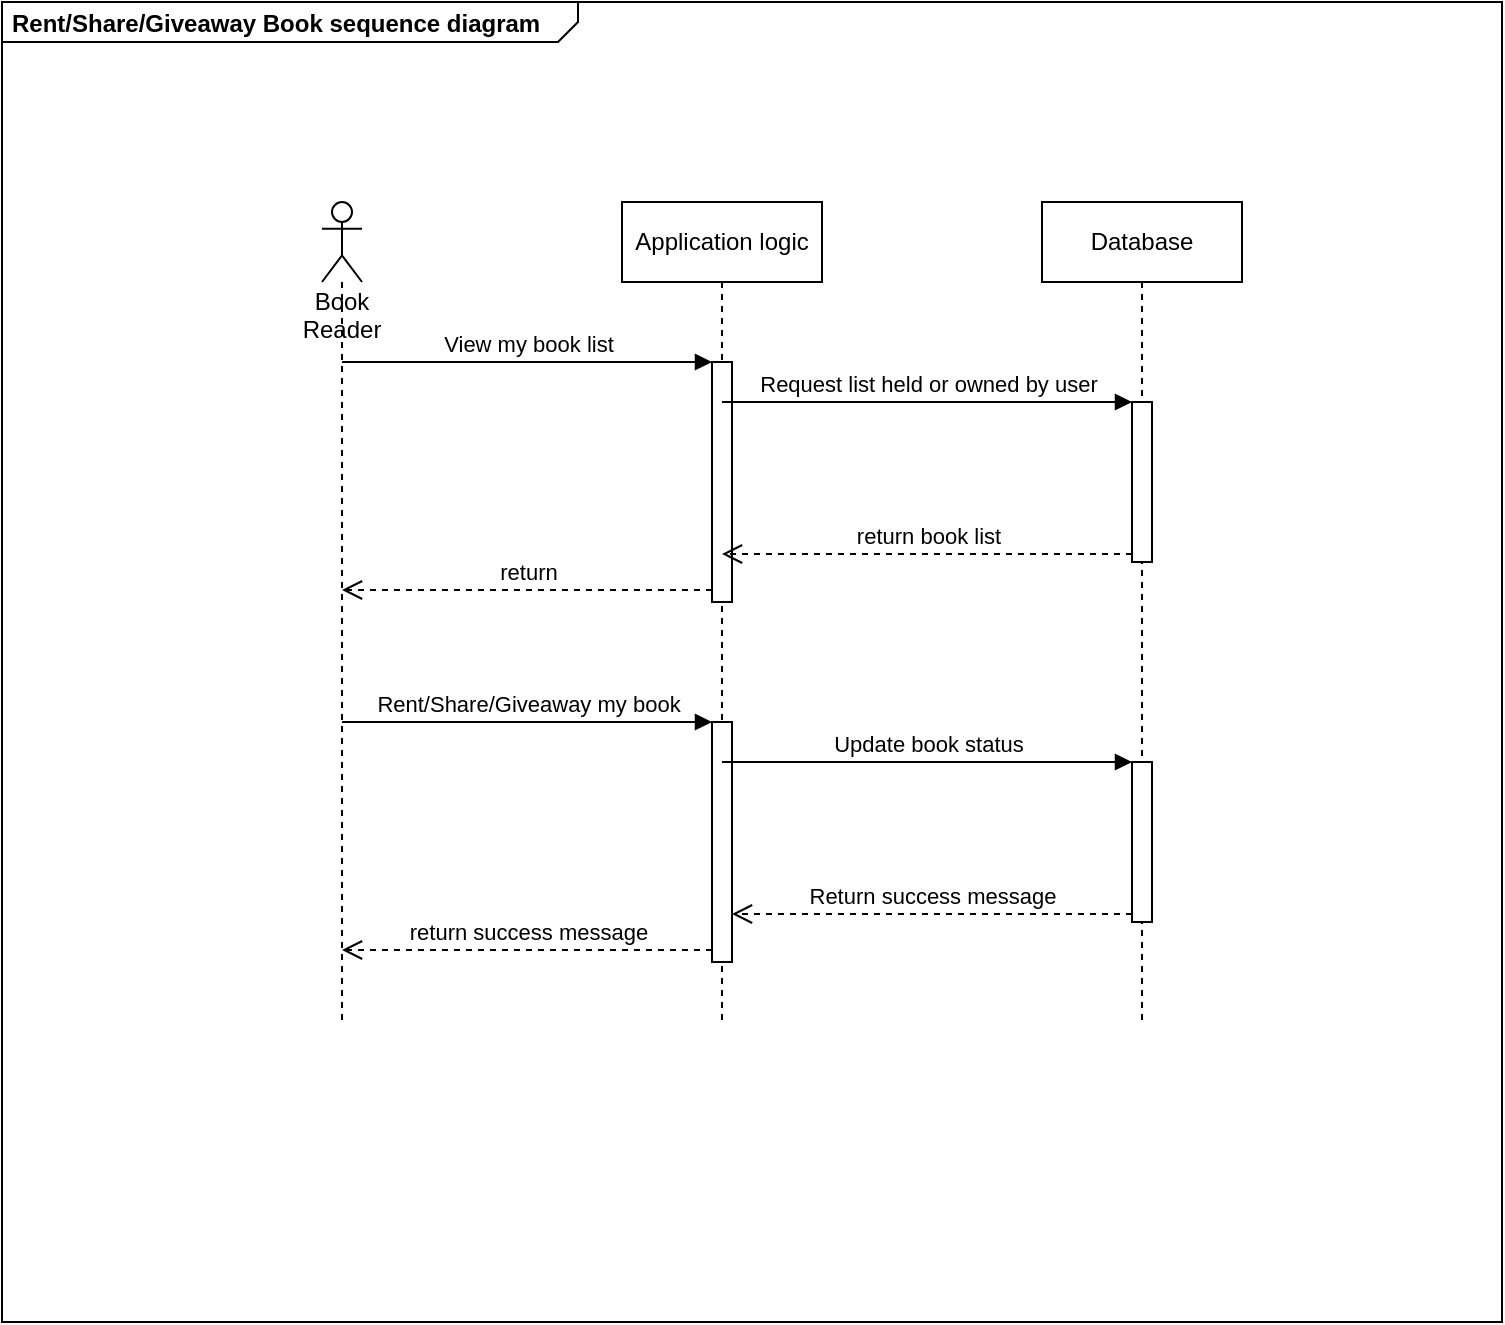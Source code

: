 <mxfile version="16.5.6" type="device"><diagram id="kgpKYQtTHZ0yAKxKKP6v" name="Page-1"><mxGraphModel dx="943" dy="935" grid="1" gridSize="10" guides="1" tooltips="1" connect="1" arrows="1" fold="1" page="1" pageScale="1" pageWidth="850" pageHeight="1100" math="0" shadow="0"><root><mxCell id="0"/><mxCell id="1" parent="0"/><mxCell id="5T2L3k0ihHwn8A4i9E5Q-39" value="&lt;p style=&quot;margin: 0px ; margin-top: 4px ; margin-left: 5px ; text-align: left&quot;&gt;&lt;b&gt;Rent/Share/Giveaway Book sequence diagram&lt;/b&gt;&lt;/p&gt;&lt;b&gt;&lt;br&gt;&lt;/b&gt;" style="html=1;shape=mxgraph.sysml.package;overflow=fill;labelX=288.86;align=left;spacingLeft=5;verticalAlign=top;spacingTop=-3;fillColor=none;" vertex="1" parent="1"><mxGeometry x="40" y="30" width="750" height="660" as="geometry"/></mxCell><mxCell id="5T2L3k0ihHwn8A4i9E5Q-40" value="Book Reader" style="shape=umlLifeline;participant=umlActor;perimeter=lifelinePerimeter;whiteSpace=wrap;html=1;container=1;collapsible=0;recursiveResize=0;verticalAlign=top;spacingTop=36;outlineConnect=0;" vertex="1" parent="1"><mxGeometry x="200" y="130" width="20" height="410" as="geometry"/></mxCell><mxCell id="5T2L3k0ihHwn8A4i9E5Q-41" value="Application logic" style="shape=umlLifeline;perimeter=lifelinePerimeter;whiteSpace=wrap;html=1;container=1;collapsible=0;recursiveResize=0;outlineConnect=0;" vertex="1" parent="1"><mxGeometry x="350" y="130" width="100" height="410" as="geometry"/></mxCell><mxCell id="5T2L3k0ihHwn8A4i9E5Q-42" value="" style="html=1;points=[];perimeter=orthogonalPerimeter;" vertex="1" parent="5T2L3k0ihHwn8A4i9E5Q-41"><mxGeometry x="45" y="80" width="10" height="120" as="geometry"/></mxCell><mxCell id="5T2L3k0ihHwn8A4i9E5Q-43" value="" style="html=1;points=[];perimeter=orthogonalPerimeter;" vertex="1" parent="5T2L3k0ihHwn8A4i9E5Q-41"><mxGeometry x="45" y="260" width="10" height="120" as="geometry"/></mxCell><mxCell id="5T2L3k0ihHwn8A4i9E5Q-44" value="Database" style="shape=umlLifeline;perimeter=lifelinePerimeter;whiteSpace=wrap;html=1;container=1;collapsible=0;recursiveResize=0;outlineConnect=0;" vertex="1" parent="1"><mxGeometry x="560" y="130" width="100" height="410" as="geometry"/></mxCell><mxCell id="5T2L3k0ihHwn8A4i9E5Q-45" value="" style="html=1;points=[];perimeter=orthogonalPerimeter;" vertex="1" parent="5T2L3k0ihHwn8A4i9E5Q-44"><mxGeometry x="45" y="100" width="10" height="80" as="geometry"/></mxCell><mxCell id="5T2L3k0ihHwn8A4i9E5Q-46" value="" style="html=1;points=[];perimeter=orthogonalPerimeter;" vertex="1" parent="5T2L3k0ihHwn8A4i9E5Q-44"><mxGeometry x="45" y="280" width="10" height="80" as="geometry"/></mxCell><mxCell id="5T2L3k0ihHwn8A4i9E5Q-47" value="View my book list" style="html=1;verticalAlign=bottom;endArrow=block;entryX=0;entryY=0;rounded=0;" edge="1" parent="1" source="5T2L3k0ihHwn8A4i9E5Q-40" target="5T2L3k0ihHwn8A4i9E5Q-42"><mxGeometry relative="1" as="geometry"><mxPoint x="325" y="210" as="sourcePoint"/></mxGeometry></mxCell><mxCell id="5T2L3k0ihHwn8A4i9E5Q-48" value="return" style="html=1;verticalAlign=bottom;endArrow=open;dashed=1;endSize=8;exitX=0;exitY=0.95;rounded=0;" edge="1" parent="1" source="5T2L3k0ihHwn8A4i9E5Q-42" target="5T2L3k0ihHwn8A4i9E5Q-40"><mxGeometry relative="1" as="geometry"><mxPoint x="325" y="286" as="targetPoint"/></mxGeometry></mxCell><mxCell id="5T2L3k0ihHwn8A4i9E5Q-49" value="Request list held or owned by user" style="html=1;verticalAlign=bottom;endArrow=block;entryX=0;entryY=0;rounded=0;" edge="1" parent="1" target="5T2L3k0ihHwn8A4i9E5Q-45"><mxGeometry relative="1" as="geometry"><mxPoint x="400" y="230" as="sourcePoint"/></mxGeometry></mxCell><mxCell id="5T2L3k0ihHwn8A4i9E5Q-50" value="return book list" style="html=1;verticalAlign=bottom;endArrow=open;dashed=1;endSize=8;exitX=0;exitY=0.95;rounded=0;" edge="1" parent="1" source="5T2L3k0ihHwn8A4i9E5Q-45"><mxGeometry relative="1" as="geometry"><mxPoint x="400" y="306" as="targetPoint"/></mxGeometry></mxCell><mxCell id="5T2L3k0ihHwn8A4i9E5Q-51" value="Rent/Share/Giveaway my book" style="html=1;verticalAlign=bottom;endArrow=block;entryX=0;entryY=0;rounded=0;" edge="1" parent="1" source="5T2L3k0ihHwn8A4i9E5Q-40" target="5T2L3k0ihHwn8A4i9E5Q-43"><mxGeometry relative="1" as="geometry"><mxPoint x="325" y="390" as="sourcePoint"/></mxGeometry></mxCell><mxCell id="5T2L3k0ihHwn8A4i9E5Q-52" value="return success message" style="html=1;verticalAlign=bottom;endArrow=open;dashed=1;endSize=8;exitX=0;exitY=0.95;rounded=0;" edge="1" parent="1" source="5T2L3k0ihHwn8A4i9E5Q-43" target="5T2L3k0ihHwn8A4i9E5Q-40"><mxGeometry relative="1" as="geometry"><mxPoint x="325" y="466" as="targetPoint"/></mxGeometry></mxCell><mxCell id="5T2L3k0ihHwn8A4i9E5Q-53" value="Update book status" style="html=1;verticalAlign=bottom;endArrow=block;entryX=0;entryY=0;rounded=0;" edge="1" parent="1" source="5T2L3k0ihHwn8A4i9E5Q-41" target="5T2L3k0ihHwn8A4i9E5Q-46"><mxGeometry relative="1" as="geometry"><mxPoint x="535" y="410" as="sourcePoint"/></mxGeometry></mxCell><mxCell id="5T2L3k0ihHwn8A4i9E5Q-54" value="Return success message" style="html=1;verticalAlign=bottom;endArrow=open;dashed=1;endSize=8;exitX=0;exitY=0.95;rounded=0;" edge="1" parent="1" source="5T2L3k0ihHwn8A4i9E5Q-46" target="5T2L3k0ihHwn8A4i9E5Q-43"><mxGeometry relative="1" as="geometry"><mxPoint x="535" y="486" as="targetPoint"/></mxGeometry></mxCell></root></mxGraphModel></diagram></mxfile>